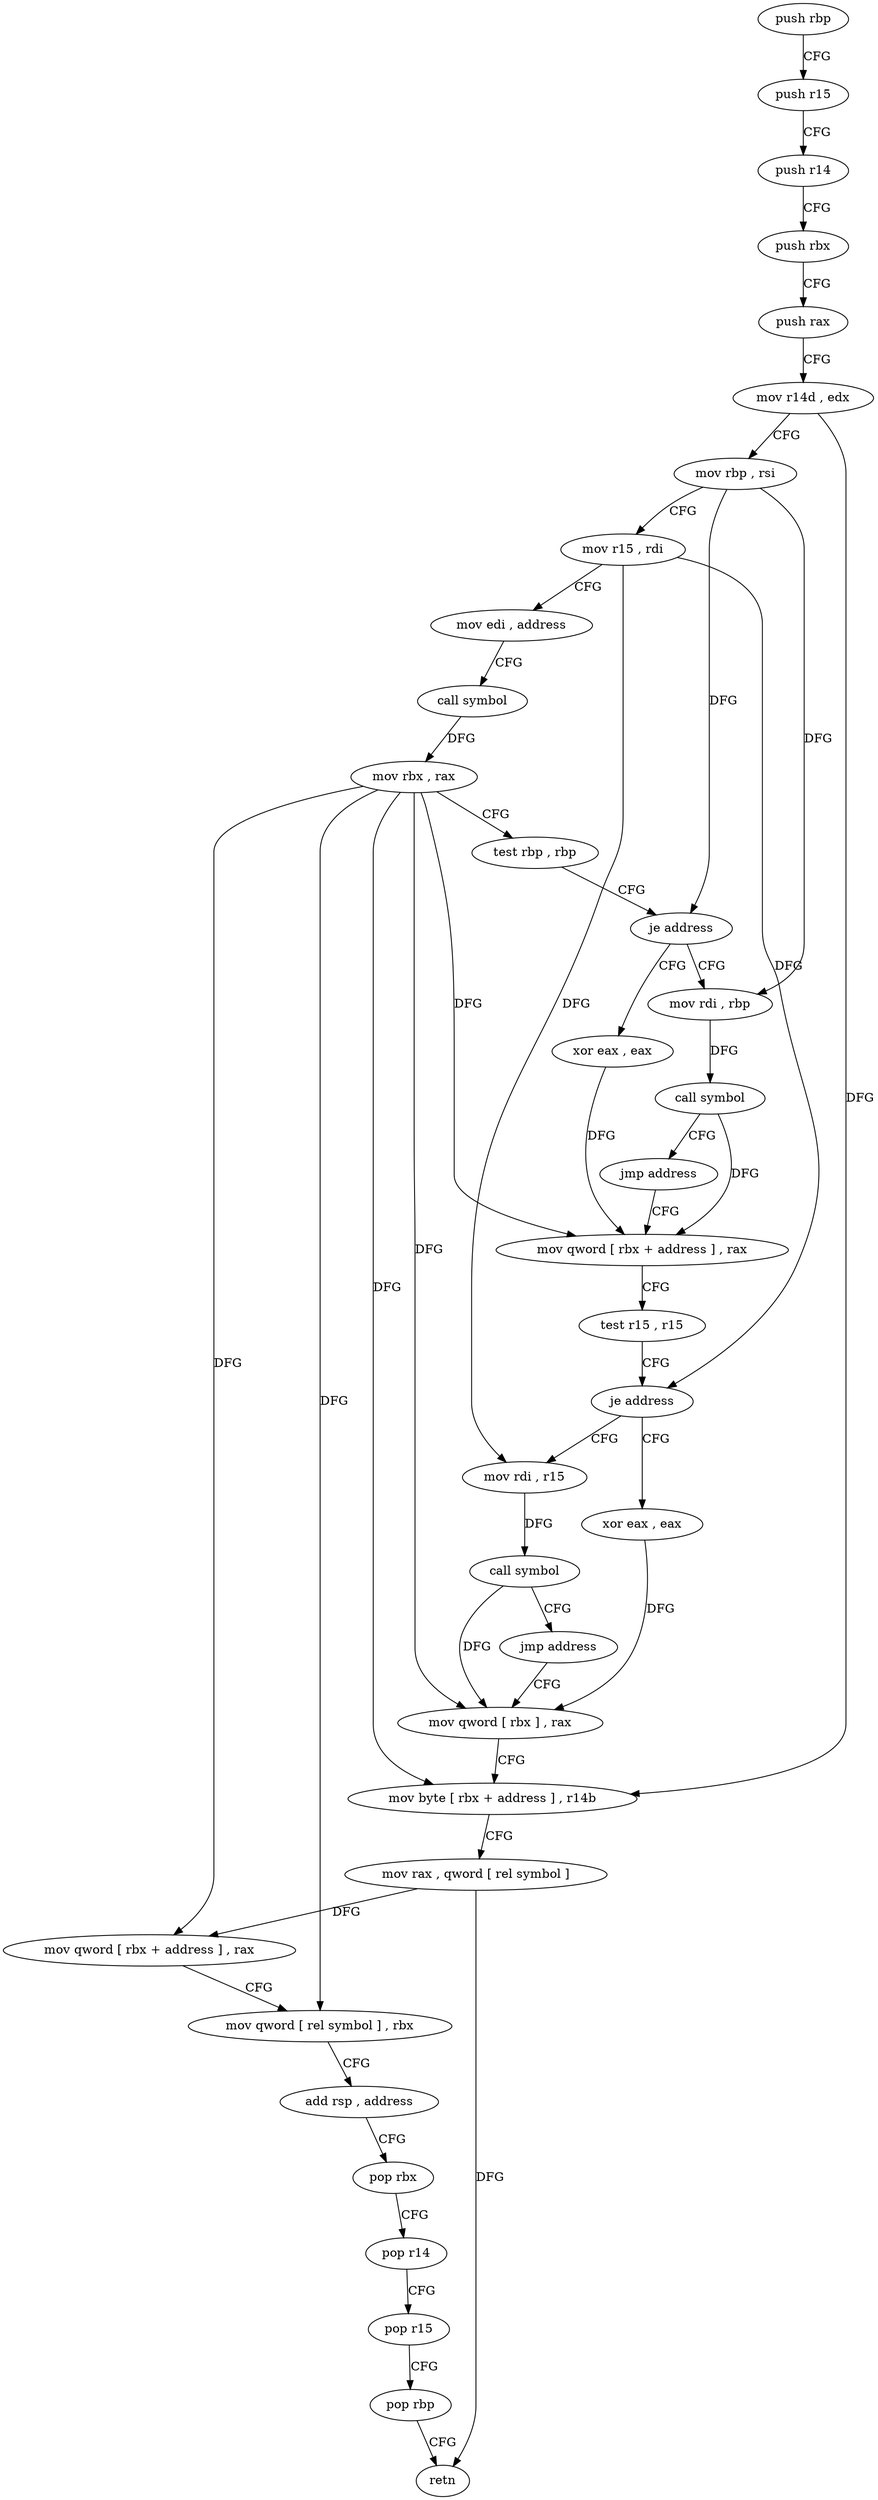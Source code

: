digraph "func" {
"4213888" [label = "push rbp" ]
"4213889" [label = "push r15" ]
"4213891" [label = "push r14" ]
"4213893" [label = "push rbx" ]
"4213894" [label = "push rax" ]
"4213895" [label = "mov r14d , edx" ]
"4213898" [label = "mov rbp , rsi" ]
"4213901" [label = "mov r15 , rdi" ]
"4213904" [label = "mov edi , address" ]
"4213909" [label = "call symbol" ]
"4213914" [label = "mov rbx , rax" ]
"4213917" [label = "test rbp , rbp" ]
"4213920" [label = "je address" ]
"4213932" [label = "xor eax , eax" ]
"4213922" [label = "mov rdi , rbp" ]
"4213934" [label = "mov qword [ rbx + address ] , rax" ]
"4213925" [label = "call symbol" ]
"4213930" [label = "jmp address" ]
"4213953" [label = "xor eax , eax" ]
"4213955" [label = "mov qword [ rbx ] , rax" ]
"4213943" [label = "mov rdi , r15" ]
"4213946" [label = "call symbol" ]
"4213951" [label = "jmp address" ]
"4213938" [label = "test r15 , r15" ]
"4213941" [label = "je address" ]
"4213958" [label = "mov byte [ rbx + address ] , r14b" ]
"4213962" [label = "mov rax , qword [ rel symbol ]" ]
"4213969" [label = "mov qword [ rbx + address ] , rax" ]
"4213973" [label = "mov qword [ rel symbol ] , rbx" ]
"4213980" [label = "add rsp , address" ]
"4213984" [label = "pop rbx" ]
"4213985" [label = "pop r14" ]
"4213987" [label = "pop r15" ]
"4213989" [label = "pop rbp" ]
"4213990" [label = "retn" ]
"4213888" -> "4213889" [ label = "CFG" ]
"4213889" -> "4213891" [ label = "CFG" ]
"4213891" -> "4213893" [ label = "CFG" ]
"4213893" -> "4213894" [ label = "CFG" ]
"4213894" -> "4213895" [ label = "CFG" ]
"4213895" -> "4213898" [ label = "CFG" ]
"4213895" -> "4213958" [ label = "DFG" ]
"4213898" -> "4213901" [ label = "CFG" ]
"4213898" -> "4213920" [ label = "DFG" ]
"4213898" -> "4213922" [ label = "DFG" ]
"4213901" -> "4213904" [ label = "CFG" ]
"4213901" -> "4213941" [ label = "DFG" ]
"4213901" -> "4213943" [ label = "DFG" ]
"4213904" -> "4213909" [ label = "CFG" ]
"4213909" -> "4213914" [ label = "DFG" ]
"4213914" -> "4213917" [ label = "CFG" ]
"4213914" -> "4213934" [ label = "DFG" ]
"4213914" -> "4213955" [ label = "DFG" ]
"4213914" -> "4213958" [ label = "DFG" ]
"4213914" -> "4213969" [ label = "DFG" ]
"4213914" -> "4213973" [ label = "DFG" ]
"4213917" -> "4213920" [ label = "CFG" ]
"4213920" -> "4213932" [ label = "CFG" ]
"4213920" -> "4213922" [ label = "CFG" ]
"4213932" -> "4213934" [ label = "DFG" ]
"4213922" -> "4213925" [ label = "DFG" ]
"4213934" -> "4213938" [ label = "CFG" ]
"4213925" -> "4213930" [ label = "CFG" ]
"4213925" -> "4213934" [ label = "DFG" ]
"4213930" -> "4213934" [ label = "CFG" ]
"4213953" -> "4213955" [ label = "DFG" ]
"4213955" -> "4213958" [ label = "CFG" ]
"4213943" -> "4213946" [ label = "DFG" ]
"4213946" -> "4213951" [ label = "CFG" ]
"4213946" -> "4213955" [ label = "DFG" ]
"4213951" -> "4213955" [ label = "CFG" ]
"4213938" -> "4213941" [ label = "CFG" ]
"4213941" -> "4213953" [ label = "CFG" ]
"4213941" -> "4213943" [ label = "CFG" ]
"4213958" -> "4213962" [ label = "CFG" ]
"4213962" -> "4213969" [ label = "DFG" ]
"4213962" -> "4213990" [ label = "DFG" ]
"4213969" -> "4213973" [ label = "CFG" ]
"4213973" -> "4213980" [ label = "CFG" ]
"4213980" -> "4213984" [ label = "CFG" ]
"4213984" -> "4213985" [ label = "CFG" ]
"4213985" -> "4213987" [ label = "CFG" ]
"4213987" -> "4213989" [ label = "CFG" ]
"4213989" -> "4213990" [ label = "CFG" ]
}
